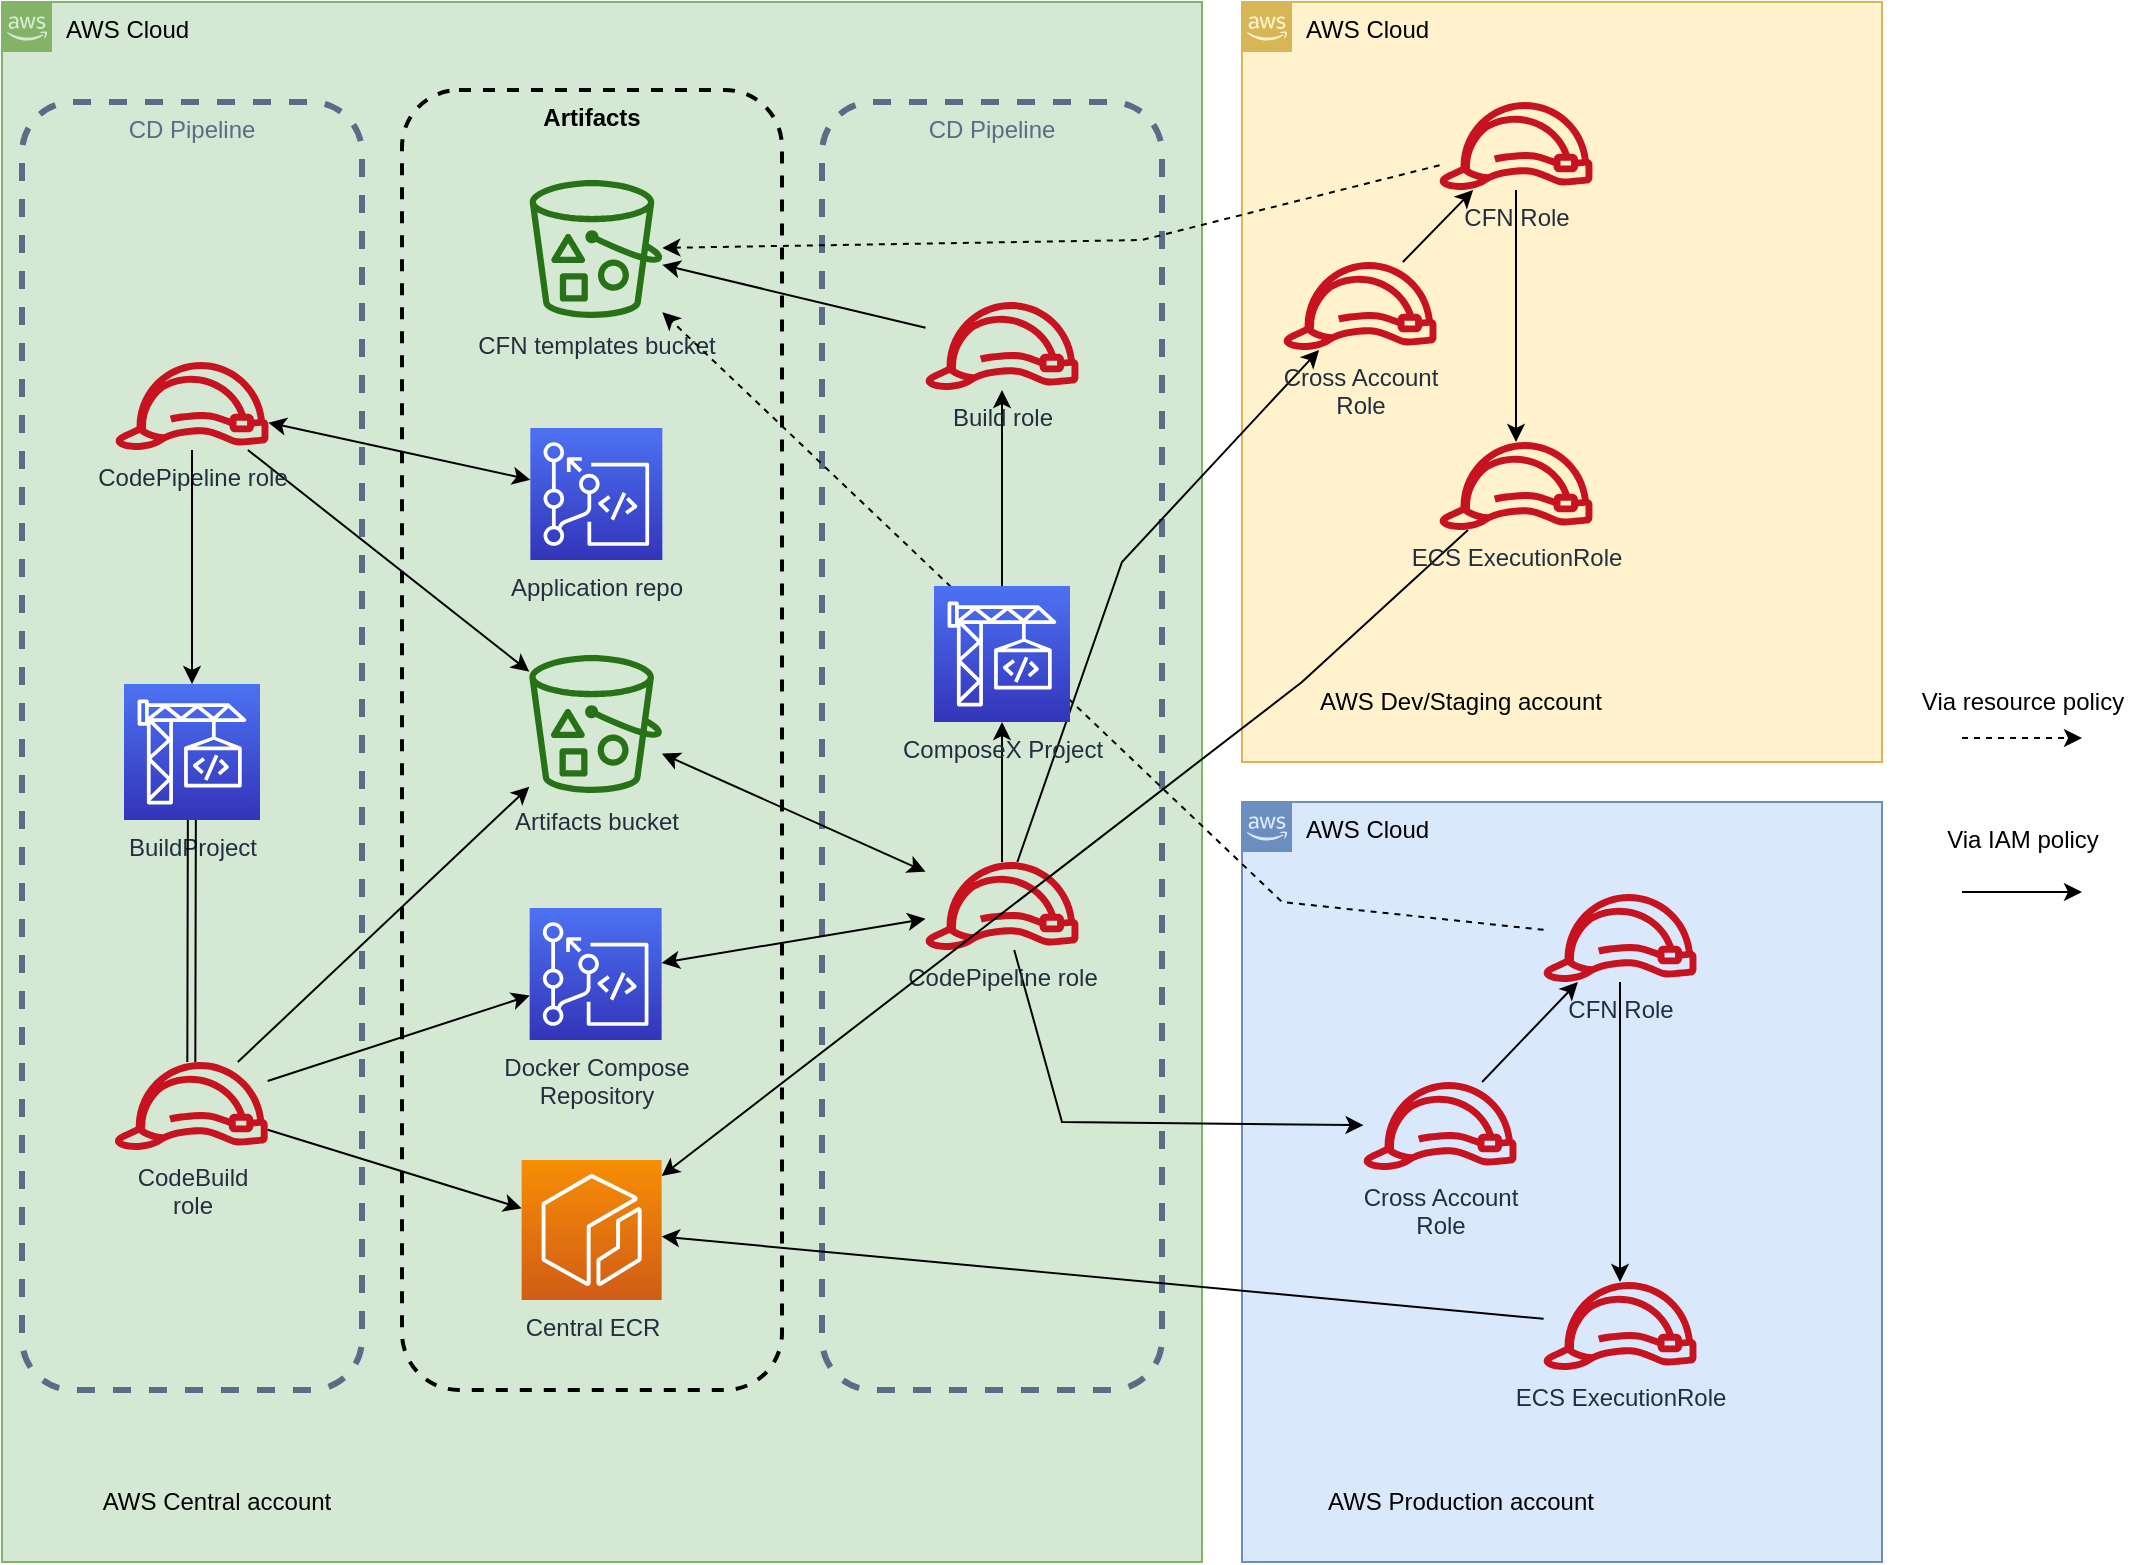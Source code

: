 <mxfile version="12.9.10" type="device"><diagram id="Ht1M8jgEwFfnCIfOTk4-" name="Page-1"><mxGraphModel dx="2942" dy="1072" grid="1" gridSize="10" guides="1" tooltips="1" connect="1" arrows="1" fold="1" page="1" pageScale="1" pageWidth="1169" pageHeight="827" math="0" shadow="0"><root><mxCell id="0"/><mxCell id="1" parent="0"/><mxCell id="QpSYBFzIWSr7w5cSCG72-1" value="AWS Cloud" style="points=[[0,0],[0.25,0],[0.5,0],[0.75,0],[1,0],[1,0.25],[1,0.5],[1,0.75],[1,1],[0.75,1],[0.5,1],[0.25,1],[0,1],[0,0.75],[0,0.5],[0,0.25]];outlineConnect=0;html=1;whiteSpace=wrap;fontSize=12;fontStyle=0;shape=mxgraph.aws4.group;grIcon=mxgraph.aws4.group_aws_cloud_alt;strokeColor=#82b366;fillColor=#d5e8d4;verticalAlign=top;align=left;spacingLeft=30;dashed=0;" vertex="1" parent="1"><mxGeometry x="10" y="30" width="600" height="780" as="geometry"/></mxCell><mxCell id="QpSYBFzIWSr7w5cSCG72-5" value="AWS Cloud" style="points=[[0,0],[0.25,0],[0.5,0],[0.75,0],[1,0],[1,0.25],[1,0.5],[1,0.75],[1,1],[0.75,1],[0.5,1],[0.25,1],[0,1],[0,0.75],[0,0.5],[0,0.25]];outlineConnect=0;html=1;whiteSpace=wrap;fontSize=12;fontStyle=0;shape=mxgraph.aws4.group;grIcon=mxgraph.aws4.group_aws_cloud_alt;strokeColor=#d6b656;fillColor=#fff2cc;verticalAlign=top;align=left;spacingLeft=30;dashed=0;" vertex="1" parent="1"><mxGeometry x="630" y="30" width="320" height="380" as="geometry"/></mxCell><mxCell id="QpSYBFzIWSr7w5cSCG72-6" value="AWS Cloud" style="points=[[0,0],[0.25,0],[0.5,0],[0.75,0],[1,0],[1,0.25],[1,0.5],[1,0.75],[1,1],[0.75,1],[0.5,1],[0.25,1],[0,1],[0,0.75],[0,0.5],[0,0.25]];outlineConnect=0;html=1;whiteSpace=wrap;fontSize=12;fontStyle=0;shape=mxgraph.aws4.group;grIcon=mxgraph.aws4.group_aws_cloud_alt;strokeColor=#6c8ebf;fillColor=#dae8fc;verticalAlign=top;align=left;spacingLeft=30;dashed=0;" vertex="1" parent="1"><mxGeometry x="630" y="430" width="320" height="380" as="geometry"/></mxCell><mxCell id="QpSYBFzIWSr7w5cSCG72-22" value="AWS Central account" style="text;html=1;strokeColor=none;fillColor=none;align=center;verticalAlign=middle;whiteSpace=wrap;rounded=0;" vertex="1" parent="1"><mxGeometry x="40" y="770" width="155" height="20" as="geometry"/></mxCell><mxCell id="QpSYBFzIWSr7w5cSCG72-23" value="AWS Production account" style="text;html=1;strokeColor=none;fillColor=none;align=center;verticalAlign=middle;whiteSpace=wrap;rounded=0;" vertex="1" parent="1"><mxGeometry x="661.5" y="770" width="155" height="20" as="geometry"/></mxCell><mxCell id="QpSYBFzIWSr7w5cSCG72-24" value="AWS Dev/Staging account" style="text;html=1;strokeColor=none;fillColor=none;align=center;verticalAlign=middle;whiteSpace=wrap;rounded=0;" vertex="1" parent="1"><mxGeometry x="661.5" y="370" width="155" height="20" as="geometry"/></mxCell><mxCell id="QpSYBFzIWSr7w5cSCG72-52" value="CD Pipeline" style="fillColor=none;strokeColor=#5A6C86;dashed=1;verticalAlign=top;fontStyle=0;fontColor=#5A6C86;strokeWidth=3;rounded=1;" vertex="1" parent="1"><mxGeometry x="420" y="80" width="170" height="644" as="geometry"/></mxCell><mxCell id="QpSYBFzIWSr7w5cSCG72-64" style="edgeStyle=none;rounded=0;orthogonalLoop=1;jettySize=auto;html=1;" edge="1" parent="1" source="QpSYBFzIWSr7w5cSCG72-53" target="QpSYBFzIWSr7w5cSCG72-51"><mxGeometry relative="1" as="geometry"/></mxCell><mxCell id="QpSYBFzIWSr7w5cSCG72-65" style="edgeStyle=none;rounded=0;orthogonalLoop=1;jettySize=auto;html=1;startArrow=classic;startFill=1;" edge="1" parent="1" source="QpSYBFzIWSr7w5cSCG72-13" target="QpSYBFzIWSr7w5cSCG72-53"><mxGeometry relative="1" as="geometry"/></mxCell><mxCell id="QpSYBFzIWSr7w5cSCG72-55" style="rounded=0;orthogonalLoop=1;jettySize=auto;html=1;" edge="1" parent="1" source="QpSYBFzIWSr7w5cSCG72-54" target="QpSYBFzIWSr7w5cSCG72-48"><mxGeometry relative="1" as="geometry"/></mxCell><mxCell id="QpSYBFzIWSr7w5cSCG72-58" style="edgeStyle=none;rounded=0;orthogonalLoop=1;jettySize=auto;html=1;" edge="1" parent="1" source="QpSYBFzIWSr7w5cSCG72-54" target="QpSYBFzIWSr7w5cSCG72-51"><mxGeometry relative="1" as="geometry"/></mxCell><mxCell id="QpSYBFzIWSr7w5cSCG72-59" style="edgeStyle=none;rounded=0;orthogonalLoop=1;jettySize=auto;html=1;" edge="1" parent="1" source="QpSYBFzIWSr7w5cSCG72-54" target="QpSYBFzIWSr7w5cSCG72-49"><mxGeometry relative="1" as="geometry"/></mxCell><mxCell id="QpSYBFzIWSr7w5cSCG72-67" value="" style="group" vertex="1" connectable="0" parent="1"><mxGeometry x="210" y="74" width="190" height="650" as="geometry"/></mxCell><mxCell id="QpSYBFzIWSr7w5cSCG72-47" value="Artifacts" style="fillColor=none;strokeColor=#000000;dashed=1;verticalAlign=top;fontStyle=1;fontColor=#000000;strokeWidth=2;rounded=1;" vertex="1" parent="QpSYBFzIWSr7w5cSCG72-67"><mxGeometry width="190" height="650" as="geometry"/></mxCell><mxCell id="QpSYBFzIWSr7w5cSCG72-13" value="Application repo" style="outlineConnect=0;fontColor=#232F3E;gradientColor=#4D72F3;gradientDirection=north;fillColor=#3334B9;strokeColor=#ffffff;dashed=0;verticalLabelPosition=bottom;verticalAlign=top;align=center;html=1;fontSize=12;fontStyle=0;aspect=fixed;shape=mxgraph.aws4.resourceIcon;resIcon=mxgraph.aws4.codecommit;" vertex="1" parent="QpSYBFzIWSr7w5cSCG72-67"><mxGeometry x="64.17" y="169" width="66" height="66" as="geometry"/></mxCell><mxCell id="QpSYBFzIWSr7w5cSCG72-48" value="Central ECR" style="outlineConnect=0;fontColor=#232F3E;gradientColor=#F78E04;gradientDirection=north;fillColor=#D05C17;strokeColor=#ffffff;dashed=0;verticalLabelPosition=bottom;verticalAlign=top;align=center;html=1;fontSize=12;fontStyle=0;aspect=fixed;shape=mxgraph.aws4.resourceIcon;resIcon=mxgraph.aws4.ecr;" vertex="1" parent="QpSYBFzIWSr7w5cSCG72-67"><mxGeometry x="59.82" y="535" width="70" height="70" as="geometry"/></mxCell><mxCell id="QpSYBFzIWSr7w5cSCG72-49" value="Docker Compose&lt;br&gt;Repository" style="outlineConnect=0;fontColor=#232F3E;gradientColor=#4D72F3;gradientDirection=north;fillColor=#3334B9;strokeColor=#ffffff;dashed=0;verticalLabelPosition=bottom;verticalAlign=top;align=center;html=1;fontSize=12;fontStyle=0;aspect=fixed;shape=mxgraph.aws4.resourceIcon;resIcon=mxgraph.aws4.codecommit;" vertex="1" parent="QpSYBFzIWSr7w5cSCG72-67"><mxGeometry x="63.82" y="409" width="66" height="66" as="geometry"/></mxCell><mxCell id="QpSYBFzIWSr7w5cSCG72-50" value="CFN templates bucket" style="outlineConnect=0;fontColor=#232F3E;gradientColor=none;fillColor=#277116;strokeColor=none;dashed=0;verticalLabelPosition=bottom;verticalAlign=top;align=center;html=1;fontSize=12;fontStyle=0;aspect=fixed;pointerEvents=1;shape=mxgraph.aws4.bucket_with_objects;" vertex="1" parent="QpSYBFzIWSr7w5cSCG72-67"><mxGeometry x="63.82" y="45" width="66.35" height="69" as="geometry"/></mxCell><mxCell id="QpSYBFzIWSr7w5cSCG72-51" value="Artifacts bucket" style="outlineConnect=0;fontColor=#232F3E;gradientColor=none;fillColor=#277116;strokeColor=none;dashed=0;verticalLabelPosition=bottom;verticalAlign=top;align=center;html=1;fontSize=12;fontStyle=0;aspect=fixed;pointerEvents=1;shape=mxgraph.aws4.bucket_with_objects;" vertex="1" parent="QpSYBFzIWSr7w5cSCG72-67"><mxGeometry x="63.65" y="282.5" width="66.35" height="69" as="geometry"/></mxCell><mxCell id="QpSYBFzIWSr7w5cSCG72-2" value="CD Pipeline" style="fillColor=none;strokeColor=#5A6C86;dashed=1;verticalAlign=top;fontStyle=0;fontColor=#5A6C86;strokeWidth=3;rounded=1;" vertex="1" parent="1"><mxGeometry x="20" y="80" width="170" height="644" as="geometry"/></mxCell><mxCell id="QpSYBFzIWSr7w5cSCG72-53" value="CodePipeline role" style="outlineConnect=0;fontColor=#232F3E;gradientColor=none;fillColor=#C7131F;strokeColor=none;dashed=0;verticalLabelPosition=bottom;verticalAlign=top;align=center;html=1;fontSize=12;fontStyle=0;aspect=fixed;pointerEvents=1;shape=mxgraph.aws4.role;" vertex="1" parent="1"><mxGeometry x="66" y="210" width="78" height="44" as="geometry"/></mxCell><mxCell id="QpSYBFzIWSr7w5cSCG72-54" value="CodeBuild&lt;br&gt;role" style="outlineConnect=0;fontColor=#232F3E;gradientColor=none;fillColor=#C7131F;strokeColor=none;dashed=0;verticalLabelPosition=bottom;verticalAlign=top;align=center;html=1;fontSize=12;fontStyle=0;aspect=fixed;pointerEvents=1;shape=mxgraph.aws4.role;" vertex="1" parent="1"><mxGeometry x="65.62" y="560" width="78" height="44" as="geometry"/></mxCell><mxCell id="QpSYBFzIWSr7w5cSCG72-61" value="BuildProject" style="outlineConnect=0;fontColor=#232F3E;gradientColor=#4D72F3;gradientDirection=north;fillColor=#3334B9;strokeColor=#ffffff;dashed=0;verticalLabelPosition=bottom;verticalAlign=top;align=center;html=1;fontSize=12;fontStyle=0;aspect=fixed;shape=mxgraph.aws4.resourceIcon;resIcon=mxgraph.aws4.codebuild;" vertex="1" parent="1"><mxGeometry x="71" y="371" width="68" height="68" as="geometry"/></mxCell><mxCell id="QpSYBFzIWSr7w5cSCG72-62" style="edgeStyle=none;rounded=0;orthogonalLoop=1;jettySize=auto;html=1;" edge="1" parent="1" source="QpSYBFzIWSr7w5cSCG72-53" target="QpSYBFzIWSr7w5cSCG72-61"><mxGeometry relative="1" as="geometry"/></mxCell><mxCell id="QpSYBFzIWSr7w5cSCG72-63" style="edgeStyle=none;rounded=0;orthogonalLoop=1;jettySize=auto;html=1;shape=link;" edge="1" parent="1" source="QpSYBFzIWSr7w5cSCG72-61" target="QpSYBFzIWSr7w5cSCG72-54"><mxGeometry relative="1" as="geometry"/></mxCell><mxCell id="QpSYBFzIWSr7w5cSCG72-76" style="edgeStyle=none;rounded=0;orthogonalLoop=1;jettySize=auto;html=1;startArrow=classic;startFill=1;" edge="1" parent="1" source="QpSYBFzIWSr7w5cSCG72-75" target="QpSYBFzIWSr7w5cSCG72-51"><mxGeometry relative="1" as="geometry"/></mxCell><mxCell id="QpSYBFzIWSr7w5cSCG72-78" style="edgeStyle=none;rounded=0;orthogonalLoop=1;jettySize=auto;html=1;startArrow=classic;startFill=1;" edge="1" parent="1" source="QpSYBFzIWSr7w5cSCG72-75" target="QpSYBFzIWSr7w5cSCG72-49"><mxGeometry relative="1" as="geometry"/></mxCell><mxCell id="QpSYBFzIWSr7w5cSCG72-81" style="edgeStyle=none;rounded=0;orthogonalLoop=1;jettySize=auto;html=1;startArrow=none;startFill=0;" edge="1" parent="1" source="QpSYBFzIWSr7w5cSCG72-75" target="QpSYBFzIWSr7w5cSCG72-79"><mxGeometry relative="1" as="geometry"><Array as="points"><mxPoint x="570" y="310"/></Array></mxGeometry></mxCell><mxCell id="QpSYBFzIWSr7w5cSCG72-82" style="edgeStyle=none;rounded=0;orthogonalLoop=1;jettySize=auto;html=1;startArrow=none;startFill=0;" edge="1" parent="1" source="QpSYBFzIWSr7w5cSCG72-75" target="QpSYBFzIWSr7w5cSCG72-80"><mxGeometry relative="1" as="geometry"><Array as="points"><mxPoint x="540" y="590"/></Array></mxGeometry></mxCell><mxCell id="QpSYBFzIWSr7w5cSCG72-90" style="edgeStyle=none;rounded=0;orthogonalLoop=1;jettySize=auto;html=1;startArrow=none;startFill=0;" edge="1" parent="1" source="QpSYBFzIWSr7w5cSCG72-75" target="QpSYBFzIWSr7w5cSCG72-89"><mxGeometry relative="1" as="geometry"/></mxCell><mxCell id="QpSYBFzIWSr7w5cSCG72-75" value="CodePipeline role" style="outlineConnect=0;fontColor=#232F3E;gradientColor=none;fillColor=#C7131F;strokeColor=none;dashed=0;verticalLabelPosition=bottom;verticalAlign=top;align=center;html=1;fontSize=12;fontStyle=0;aspect=fixed;pointerEvents=1;shape=mxgraph.aws4.role;" vertex="1" parent="1"><mxGeometry x="471" y="460" width="78" height="44" as="geometry"/></mxCell><mxCell id="QpSYBFzIWSr7w5cSCG72-86" style="edgeStyle=none;rounded=0;orthogonalLoop=1;jettySize=auto;html=1;startArrow=none;startFill=0;" edge="1" parent="1" source="QpSYBFzIWSr7w5cSCG72-79" target="QpSYBFzIWSr7w5cSCG72-83"><mxGeometry relative="1" as="geometry"/></mxCell><mxCell id="QpSYBFzIWSr7w5cSCG72-79" value="Cross Account&lt;br&gt;Role" style="outlineConnect=0;fontColor=#232F3E;gradientColor=none;fillColor=#C7131F;strokeColor=none;dashed=0;verticalLabelPosition=bottom;verticalAlign=top;align=center;html=1;fontSize=12;fontStyle=0;aspect=fixed;pointerEvents=1;shape=mxgraph.aws4.role;" vertex="1" parent="1"><mxGeometry x="650" y="160" width="78" height="44" as="geometry"/></mxCell><mxCell id="QpSYBFzIWSr7w5cSCG72-85" style="edgeStyle=none;rounded=0;orthogonalLoop=1;jettySize=auto;html=1;startArrow=none;startFill=0;" edge="1" parent="1" source="QpSYBFzIWSr7w5cSCG72-80" target="QpSYBFzIWSr7w5cSCG72-84"><mxGeometry relative="1" as="geometry"/></mxCell><mxCell id="QpSYBFzIWSr7w5cSCG72-80" value="Cross Account&lt;br&gt;Role" style="outlineConnect=0;fontColor=#232F3E;gradientColor=none;fillColor=#C7131F;strokeColor=none;dashed=0;verticalLabelPosition=bottom;verticalAlign=top;align=center;html=1;fontSize=12;fontStyle=0;aspect=fixed;pointerEvents=1;shape=mxgraph.aws4.role;" vertex="1" parent="1"><mxGeometry x="690" y="570" width="78" height="44" as="geometry"/></mxCell><mxCell id="QpSYBFzIWSr7w5cSCG72-87" style="edgeStyle=none;rounded=0;orthogonalLoop=1;jettySize=auto;html=1;startArrow=none;startFill=0;dashed=1;" edge="1" parent="1" source="QpSYBFzIWSr7w5cSCG72-83" target="QpSYBFzIWSr7w5cSCG72-50"><mxGeometry relative="1" as="geometry"><Array as="points"><mxPoint x="580" y="149"/></Array></mxGeometry></mxCell><mxCell id="QpSYBFzIWSr7w5cSCG72-100" style="edgeStyle=none;rounded=0;orthogonalLoop=1;jettySize=auto;html=1;startArrow=none;startFill=0;" edge="1" parent="1" source="QpSYBFzIWSr7w5cSCG72-83" target="QpSYBFzIWSr7w5cSCG72-97"><mxGeometry relative="1" as="geometry"/></mxCell><mxCell id="QpSYBFzIWSr7w5cSCG72-83" value="CFN Role" style="outlineConnect=0;fontColor=#232F3E;gradientColor=none;fillColor=#C7131F;strokeColor=none;dashed=0;verticalLabelPosition=bottom;verticalAlign=top;align=center;html=1;fontSize=12;fontStyle=0;aspect=fixed;pointerEvents=1;shape=mxgraph.aws4.role;" vertex="1" parent="1"><mxGeometry x="728" y="80" width="78" height="44" as="geometry"/></mxCell><mxCell id="QpSYBFzIWSr7w5cSCG72-88" style="edgeStyle=none;rounded=0;orthogonalLoop=1;jettySize=auto;html=1;startArrow=none;startFill=0;dashed=1;" edge="1" parent="1" source="QpSYBFzIWSr7w5cSCG72-84" target="QpSYBFzIWSr7w5cSCG72-50"><mxGeometry relative="1" as="geometry"><Array as="points"><mxPoint x="650" y="480"/></Array></mxGeometry></mxCell><mxCell id="QpSYBFzIWSr7w5cSCG72-99" style="edgeStyle=none;rounded=0;orthogonalLoop=1;jettySize=auto;html=1;startArrow=none;startFill=0;" edge="1" parent="1" source="QpSYBFzIWSr7w5cSCG72-84" target="QpSYBFzIWSr7w5cSCG72-95"><mxGeometry relative="1" as="geometry"/></mxCell><mxCell id="QpSYBFzIWSr7w5cSCG72-84" value="CFN Role" style="outlineConnect=0;fontColor=#232F3E;gradientColor=none;fillColor=#C7131F;strokeColor=none;dashed=0;verticalLabelPosition=bottom;verticalAlign=top;align=center;html=1;fontSize=12;fontStyle=0;aspect=fixed;pointerEvents=1;shape=mxgraph.aws4.role;" vertex="1" parent="1"><mxGeometry x="780" y="476" width="78" height="44" as="geometry"/></mxCell><mxCell id="QpSYBFzIWSr7w5cSCG72-93" style="edgeStyle=none;rounded=0;orthogonalLoop=1;jettySize=auto;html=1;startArrow=none;startFill=0;" edge="1" parent="1" source="QpSYBFzIWSr7w5cSCG72-89" target="QpSYBFzIWSr7w5cSCG72-91"><mxGeometry relative="1" as="geometry"/></mxCell><mxCell id="QpSYBFzIWSr7w5cSCG72-89" value="ComposeX Project" style="outlineConnect=0;fontColor=#232F3E;gradientColor=#4D72F3;gradientDirection=north;fillColor=#3334B9;strokeColor=#ffffff;dashed=0;verticalLabelPosition=bottom;verticalAlign=top;align=center;html=1;fontSize=12;fontStyle=0;aspect=fixed;shape=mxgraph.aws4.resourceIcon;resIcon=mxgraph.aws4.codebuild;" vertex="1" parent="1"><mxGeometry x="476" y="322" width="68" height="68" as="geometry"/></mxCell><mxCell id="QpSYBFzIWSr7w5cSCG72-94" style="edgeStyle=none;rounded=0;orthogonalLoop=1;jettySize=auto;html=1;startArrow=none;startFill=0;" edge="1" parent="1" source="QpSYBFzIWSr7w5cSCG72-91" target="QpSYBFzIWSr7w5cSCG72-50"><mxGeometry relative="1" as="geometry"/></mxCell><mxCell id="QpSYBFzIWSr7w5cSCG72-91" value="Build role" style="outlineConnect=0;fontColor=#232F3E;gradientColor=none;fillColor=#C7131F;strokeColor=none;dashed=0;verticalLabelPosition=bottom;verticalAlign=top;align=center;html=1;fontSize=12;fontStyle=0;aspect=fixed;pointerEvents=1;shape=mxgraph.aws4.role;" vertex="1" parent="1"><mxGeometry x="471" y="180" width="78" height="44" as="geometry"/></mxCell><mxCell id="QpSYBFzIWSr7w5cSCG72-96" style="edgeStyle=none;rounded=0;orthogonalLoop=1;jettySize=auto;html=1;startArrow=none;startFill=0;" edge="1" parent="1" source="QpSYBFzIWSr7w5cSCG72-95" target="QpSYBFzIWSr7w5cSCG72-48"><mxGeometry relative="1" as="geometry"/></mxCell><mxCell id="QpSYBFzIWSr7w5cSCG72-95" value="ECS ExecutionRole" style="outlineConnect=0;fontColor=#232F3E;gradientColor=none;fillColor=#C7131F;strokeColor=none;dashed=0;verticalLabelPosition=bottom;verticalAlign=top;align=center;html=1;fontSize=12;fontStyle=0;aspect=fixed;pointerEvents=1;shape=mxgraph.aws4.role;" vertex="1" parent="1"><mxGeometry x="780" y="670" width="78" height="44" as="geometry"/></mxCell><mxCell id="QpSYBFzIWSr7w5cSCG72-98" style="edgeStyle=none;rounded=0;orthogonalLoop=1;jettySize=auto;html=1;startArrow=none;startFill=0;" edge="1" parent="1" source="QpSYBFzIWSr7w5cSCG72-97" target="QpSYBFzIWSr7w5cSCG72-48"><mxGeometry relative="1" as="geometry"><Array as="points"><mxPoint x="660" y="370"/></Array></mxGeometry></mxCell><mxCell id="QpSYBFzIWSr7w5cSCG72-97" value="ECS ExecutionRole" style="outlineConnect=0;fontColor=#232F3E;gradientColor=none;fillColor=#C7131F;strokeColor=none;dashed=0;verticalLabelPosition=bottom;verticalAlign=top;align=center;html=1;fontSize=12;fontStyle=0;aspect=fixed;pointerEvents=1;shape=mxgraph.aws4.role;" vertex="1" parent="1"><mxGeometry x="728" y="250" width="78" height="44" as="geometry"/></mxCell><mxCell id="QpSYBFzIWSr7w5cSCG72-103" value="" style="endArrow=classic;html=1;dashed=1;" edge="1" parent="1"><mxGeometry width="50" height="50" relative="1" as="geometry"><mxPoint x="990" y="398" as="sourcePoint"/><mxPoint x="1050" y="398" as="targetPoint"/><Array as="points"><mxPoint x="1020" y="398"/></Array></mxGeometry></mxCell><mxCell id="QpSYBFzIWSr7w5cSCG72-104" value="Via resource policy" style="text;html=1;align=center;verticalAlign=middle;resizable=0;points=[];autosize=1;" vertex="1" parent="1"><mxGeometry x="960" y="370" width="120" height="20" as="geometry"/></mxCell><mxCell id="QpSYBFzIWSr7w5cSCG72-106" value="" style="endArrow=classic;html=1;" edge="1" parent="1"><mxGeometry width="50" height="50" relative="1" as="geometry"><mxPoint x="990" y="475" as="sourcePoint"/><mxPoint x="1050" y="475" as="targetPoint"/></mxGeometry></mxCell><mxCell id="QpSYBFzIWSr7w5cSCG72-107" value="Via IAM policy" style="text;html=1;align=center;verticalAlign=middle;resizable=0;points=[];autosize=1;" vertex="1" parent="1"><mxGeometry x="975" y="439" width="90" height="20" as="geometry"/></mxCell></root></mxGraphModel></diagram></mxfile>